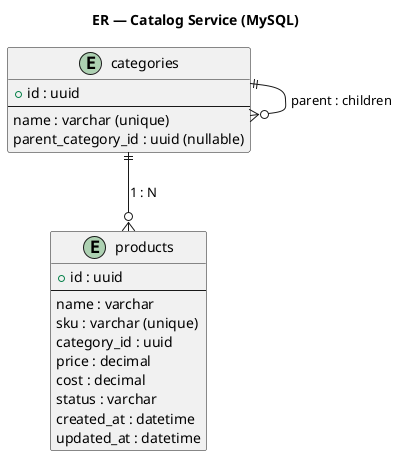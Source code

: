 @startuml Catalog_ER
title ER — Catalog Service (MySQL)

entity "categories" as CAT {
  + id : uuid
  --
  name : varchar (unique)
  parent_category_id : uuid (nullable)
}

entity "products" as P {
  + id : uuid
  --
  name : varchar
  sku : varchar (unique)
  category_id : uuid
  price : decimal
  cost : decimal
  status : varchar
  created_at : datetime
  updated_at : datetime
}

CAT ||--o{ CAT : "parent : children"
CAT ||--o{ P   : "1 : N"

@enduml

